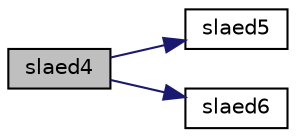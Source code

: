 digraph "slaed4"
{
 // LATEX_PDF_SIZE
  edge [fontname="Helvetica",fontsize="10",labelfontname="Helvetica",labelfontsize="10"];
  node [fontname="Helvetica",fontsize="10",shape=record];
  rankdir="LR";
  Node1 [label="slaed4",height=0.2,width=0.4,color="black", fillcolor="grey75", style="filled", fontcolor="black",tooltip="SLAED4 used by SSTEDC. Finds a single root of the secular equation."];
  Node1 -> Node2 [color="midnightblue",fontsize="10",style="solid",fontname="Helvetica"];
  Node2 [label="slaed5",height=0.2,width=0.4,color="black", fillcolor="white", style="filled",URL="$slaed5_8f.html#af41f654e722c7cab1f0749bb43414097",tooltip="SLAED5 used by SSTEDC. Solves the 2-by-2 secular equation."];
  Node1 -> Node3 [color="midnightblue",fontsize="10",style="solid",fontname="Helvetica"];
  Node3 [label="slaed6",height=0.2,width=0.4,color="black", fillcolor="white", style="filled",URL="$slaed6_8f.html#af5919aeb57bc9c8153d7ae9f0ecc3276",tooltip="SLAED6 used by SSTEDC. Computes one Newton step in solution of the secular equation."];
}
